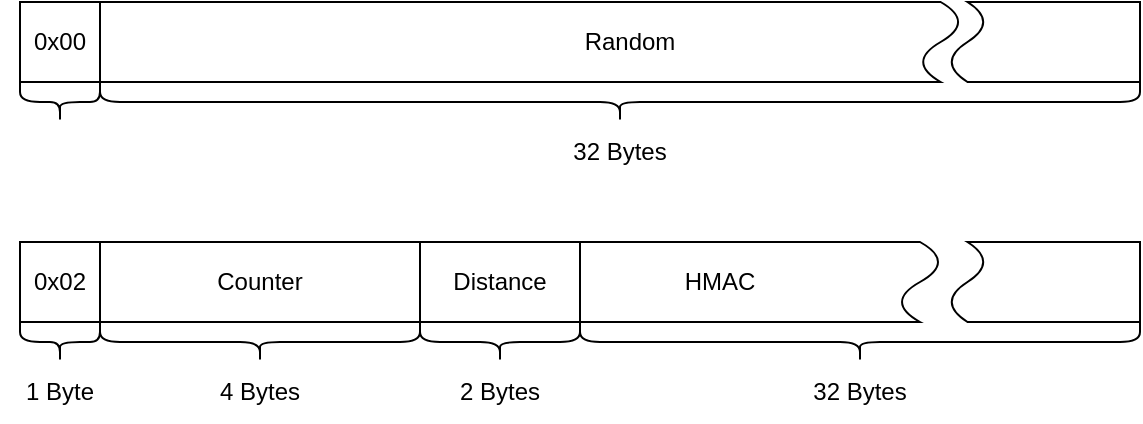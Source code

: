 <mxfile version="28.1.2">
  <diagram name="Page-1" id="7XuG7QWY4Aj-gTOmQ_N9">
    <mxGraphModel dx="1614" dy="980" grid="1" gridSize="10" guides="1" tooltips="1" connect="1" arrows="1" fold="1" page="1" pageScale="1" pageWidth="850" pageHeight="1100" math="0" shadow="0">
      <root>
        <mxCell id="0" />
        <mxCell id="1" parent="0" />
        <mxCell id="q7QgDrU3-ixAZycT1QSJ-29" value="0x00" style="rounded=0;whiteSpace=wrap;html=1;" parent="1" vertex="1">
          <mxGeometry x="120" y="120" width="40" height="40" as="geometry" />
        </mxCell>
        <mxCell id="q7QgDrU3-ixAZycT1QSJ-30" value="" style="group" parent="1" vertex="1" connectable="0">
          <mxGeometry x="110" y="240" width="570" height="90" as="geometry" />
        </mxCell>
        <mxCell id="q7QgDrU3-ixAZycT1QSJ-1" value="0x02" style="rounded=0;whiteSpace=wrap;html=1;" parent="q7QgDrU3-ixAZycT1QSJ-30" vertex="1">
          <mxGeometry x="10" width="40" height="40" as="geometry" />
        </mxCell>
        <mxCell id="q7QgDrU3-ixAZycT1QSJ-2" value="Counter" style="rounded=0;whiteSpace=wrap;html=1;" parent="q7QgDrU3-ixAZycT1QSJ-30" vertex="1">
          <mxGeometry x="50" width="160" height="40" as="geometry" />
        </mxCell>
        <mxCell id="q7QgDrU3-ixAZycT1QSJ-3" value="Distance" style="rounded=0;whiteSpace=wrap;html=1;" parent="q7QgDrU3-ixAZycT1QSJ-30" vertex="1">
          <mxGeometry x="210" width="80" height="40" as="geometry" />
        </mxCell>
        <mxCell id="q7QgDrU3-ixAZycT1QSJ-4" value="" style="shape=document;whiteSpace=wrap;html=1;boundedLbl=1;rotation=90;flipV=1;size=0.111;" parent="q7QgDrU3-ixAZycT1QSJ-30" vertex="1">
          <mxGeometry x="360" y="-70" width="40" height="180" as="geometry" />
        </mxCell>
        <mxCell id="q7QgDrU3-ixAZycT1QSJ-5" value="HMAC" style="text;html=1;align=center;verticalAlign=middle;whiteSpace=wrap;rounded=0;" parent="q7QgDrU3-ixAZycT1QSJ-30" vertex="1">
          <mxGeometry x="330" y="5" width="60" height="30" as="geometry" />
        </mxCell>
        <mxCell id="q7QgDrU3-ixAZycT1QSJ-6" value="" style="shape=document;whiteSpace=wrap;html=1;boundedLbl=1;rotation=90;flipV=1;size=0.184;direction=west;" parent="q7QgDrU3-ixAZycT1QSJ-30" vertex="1">
          <mxGeometry x="502.5" y="-27.5" width="40" height="95" as="geometry" />
        </mxCell>
        <mxCell id="q7QgDrU3-ixAZycT1QSJ-7" value="" style="shape=curlyBracket;whiteSpace=wrap;html=1;rounded=1;labelPosition=left;verticalLabelPosition=middle;align=right;verticalAlign=middle;direction=north;" parent="q7QgDrU3-ixAZycT1QSJ-30" vertex="1">
          <mxGeometry x="10" y="40" width="40" height="20" as="geometry" />
        </mxCell>
        <mxCell id="q7QgDrU3-ixAZycT1QSJ-8" value="" style="shape=curlyBracket;whiteSpace=wrap;html=1;rounded=1;labelPosition=left;verticalLabelPosition=middle;align=right;verticalAlign=middle;direction=north;" parent="q7QgDrU3-ixAZycT1QSJ-30" vertex="1">
          <mxGeometry x="50" y="40" width="160" height="20" as="geometry" />
        </mxCell>
        <mxCell id="q7QgDrU3-ixAZycT1QSJ-9" value="" style="shape=curlyBracket;whiteSpace=wrap;html=1;rounded=1;labelPosition=left;verticalLabelPosition=middle;align=right;verticalAlign=middle;direction=north;" parent="q7QgDrU3-ixAZycT1QSJ-30" vertex="1">
          <mxGeometry x="210" y="40" width="80" height="20" as="geometry" />
        </mxCell>
        <mxCell id="q7QgDrU3-ixAZycT1QSJ-10" value="" style="shape=curlyBracket;whiteSpace=wrap;html=1;rounded=1;labelPosition=left;verticalLabelPosition=middle;align=right;verticalAlign=middle;direction=north;" parent="q7QgDrU3-ixAZycT1QSJ-30" vertex="1">
          <mxGeometry x="290" y="40" width="280" height="20" as="geometry" />
        </mxCell>
        <mxCell id="q7QgDrU3-ixAZycT1QSJ-11" value="1 Byte" style="text;html=1;align=center;verticalAlign=middle;whiteSpace=wrap;rounded=0;" parent="q7QgDrU3-ixAZycT1QSJ-30" vertex="1">
          <mxGeometry y="60" width="60" height="30" as="geometry" />
        </mxCell>
        <mxCell id="q7QgDrU3-ixAZycT1QSJ-12" value="4 Bytes" style="text;html=1;align=center;verticalAlign=middle;whiteSpace=wrap;rounded=0;" parent="q7QgDrU3-ixAZycT1QSJ-30" vertex="1">
          <mxGeometry x="100" y="60" width="60" height="30" as="geometry" />
        </mxCell>
        <mxCell id="q7QgDrU3-ixAZycT1QSJ-13" value="2 Bytes" style="text;html=1;align=center;verticalAlign=middle;whiteSpace=wrap;rounded=0;" parent="q7QgDrU3-ixAZycT1QSJ-30" vertex="1">
          <mxGeometry x="220" y="60" width="60" height="30" as="geometry" />
        </mxCell>
        <mxCell id="q7QgDrU3-ixAZycT1QSJ-14" value="32 Bytes" style="text;html=1;align=center;verticalAlign=middle;whiteSpace=wrap;rounded=0;" parent="q7QgDrU3-ixAZycT1QSJ-30" vertex="1">
          <mxGeometry x="400" y="60" width="60" height="30" as="geometry" />
        </mxCell>
        <mxCell id="q7QgDrU3-ixAZycT1QSJ-31" value="" style="shape=document;whiteSpace=wrap;html=1;boundedLbl=1;rotation=90;flipV=1;size=0.045;" parent="1" vertex="1">
          <mxGeometry x="355" y="-75" width="40" height="430" as="geometry" />
        </mxCell>
        <mxCell id="q7QgDrU3-ixAZycT1QSJ-32" value="" style="shape=document;whiteSpace=wrap;html=1;boundedLbl=1;rotation=90;flipV=1;size=0.184;direction=west;" parent="1" vertex="1">
          <mxGeometry x="612.5" y="92.5" width="40" height="95" as="geometry" />
        </mxCell>
        <mxCell id="q7QgDrU3-ixAZycT1QSJ-33" value="Random" style="text;html=1;align=center;verticalAlign=middle;whiteSpace=wrap;rounded=0;" parent="1" vertex="1">
          <mxGeometry x="395" y="125" width="60" height="30" as="geometry" />
        </mxCell>
        <mxCell id="q7QgDrU3-ixAZycT1QSJ-34" value="" style="shape=curlyBracket;whiteSpace=wrap;html=1;rounded=1;labelPosition=left;verticalLabelPosition=middle;align=right;verticalAlign=middle;direction=north;" parent="1" vertex="1">
          <mxGeometry x="120" y="160" width="40" height="20" as="geometry" />
        </mxCell>
        <mxCell id="q7QgDrU3-ixAZycT1QSJ-35" value="" style="shape=curlyBracket;whiteSpace=wrap;html=1;rounded=1;labelPosition=left;verticalLabelPosition=middle;align=right;verticalAlign=middle;direction=north;" parent="1" vertex="1">
          <mxGeometry x="160" y="160" width="520" height="20" as="geometry" />
        </mxCell>
        <mxCell id="q7QgDrU3-ixAZycT1QSJ-36" value="32 Bytes" style="text;html=1;align=center;verticalAlign=middle;whiteSpace=wrap;rounded=0;" parent="1" vertex="1">
          <mxGeometry x="390" y="180" width="60" height="30" as="geometry" />
        </mxCell>
      </root>
    </mxGraphModel>
  </diagram>
</mxfile>
